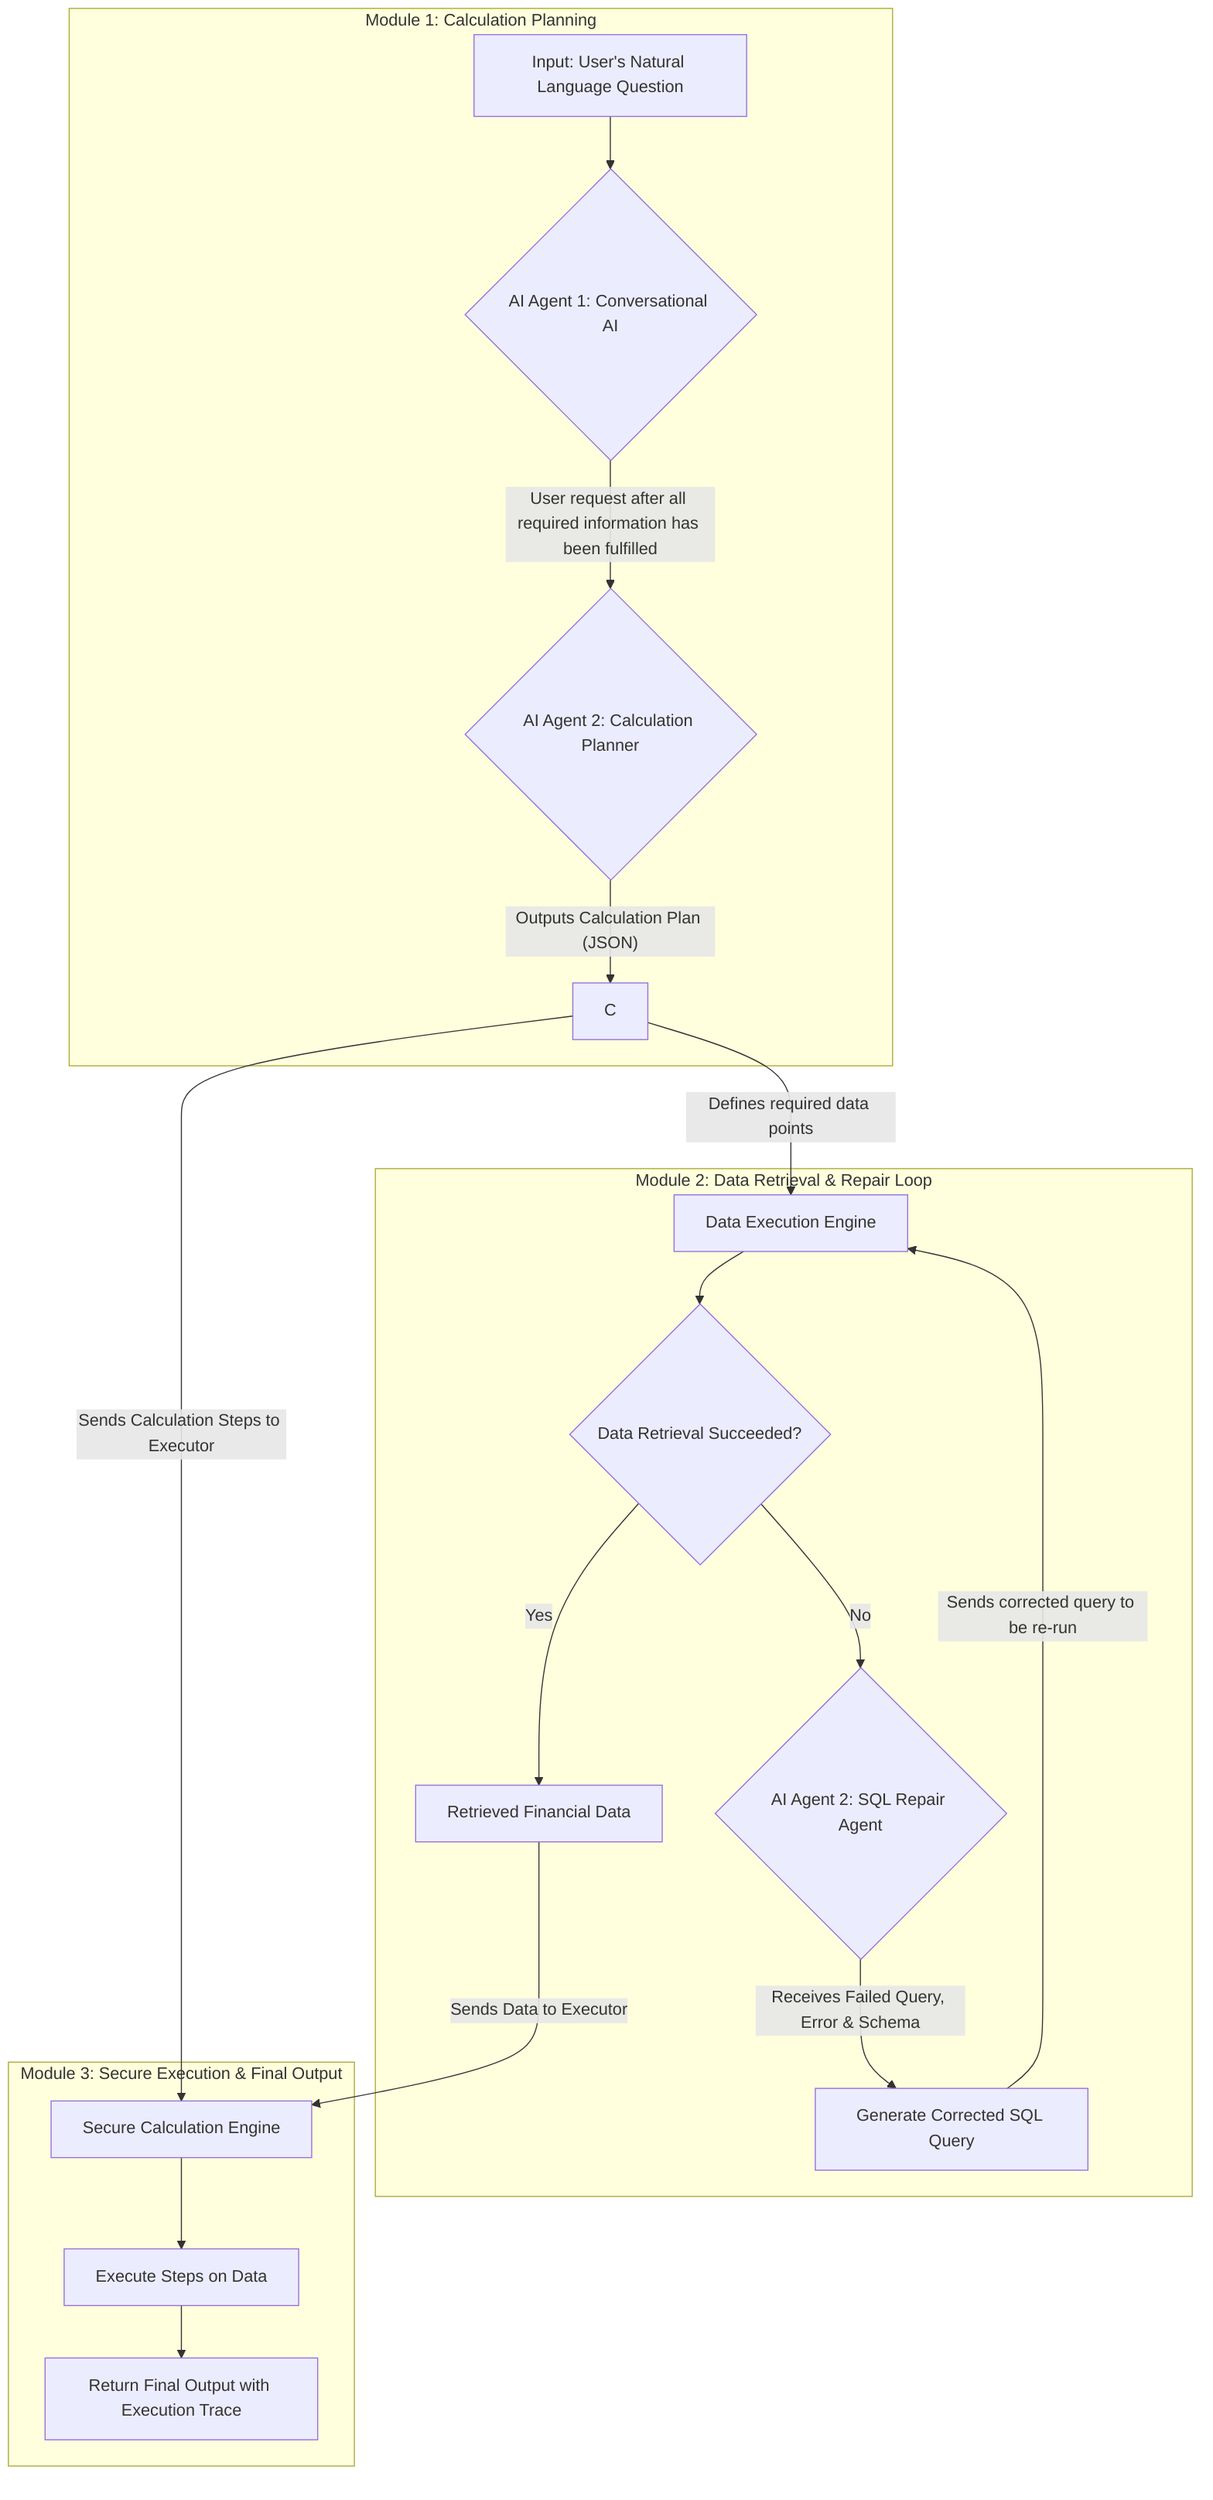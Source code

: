 flowchart TD
    subgraph "Module 1: Calculation Planning"
        A["Input: User's Natural Language Question"] --> Z{"AI Agent 1: Conversational AI"};
        Z -- " User request after all required information has been fulfilled " --> B{"AI Agent 2: Calculation Planner"}
        B -- " Outputs Calculation Plan (JSON) " --> C;
    end

    subgraph "Module 2: Data Retrieval & Repair Loop"
        C -- " Defines required data points " --> D["Data Execution Engine"];
        D --> E{"Data Retrieval Succeeded?"};
        E -- " No " --> F{"AI Agent 2: SQL Repair Agent"};
        F -- " Receives Failed Query, Error & Schema " --> G["Generate Corrected SQL Query"];
        G -- " Sends corrected query to be re-run " --> D;
        E -- " Yes " --> H["Retrieved Financial Data"];
    end

    subgraph "Module 3: Secure Execution & Final Output"
        H -- " Sends Data to Executor " --> I;
        C -- " Sends Calculation Steps to Executor " --> I;
        I["Secure Calculation Engine"] --> J["Execute Steps on Data"];
        J --> K["Return Final Output with Execution Trace"];
    end